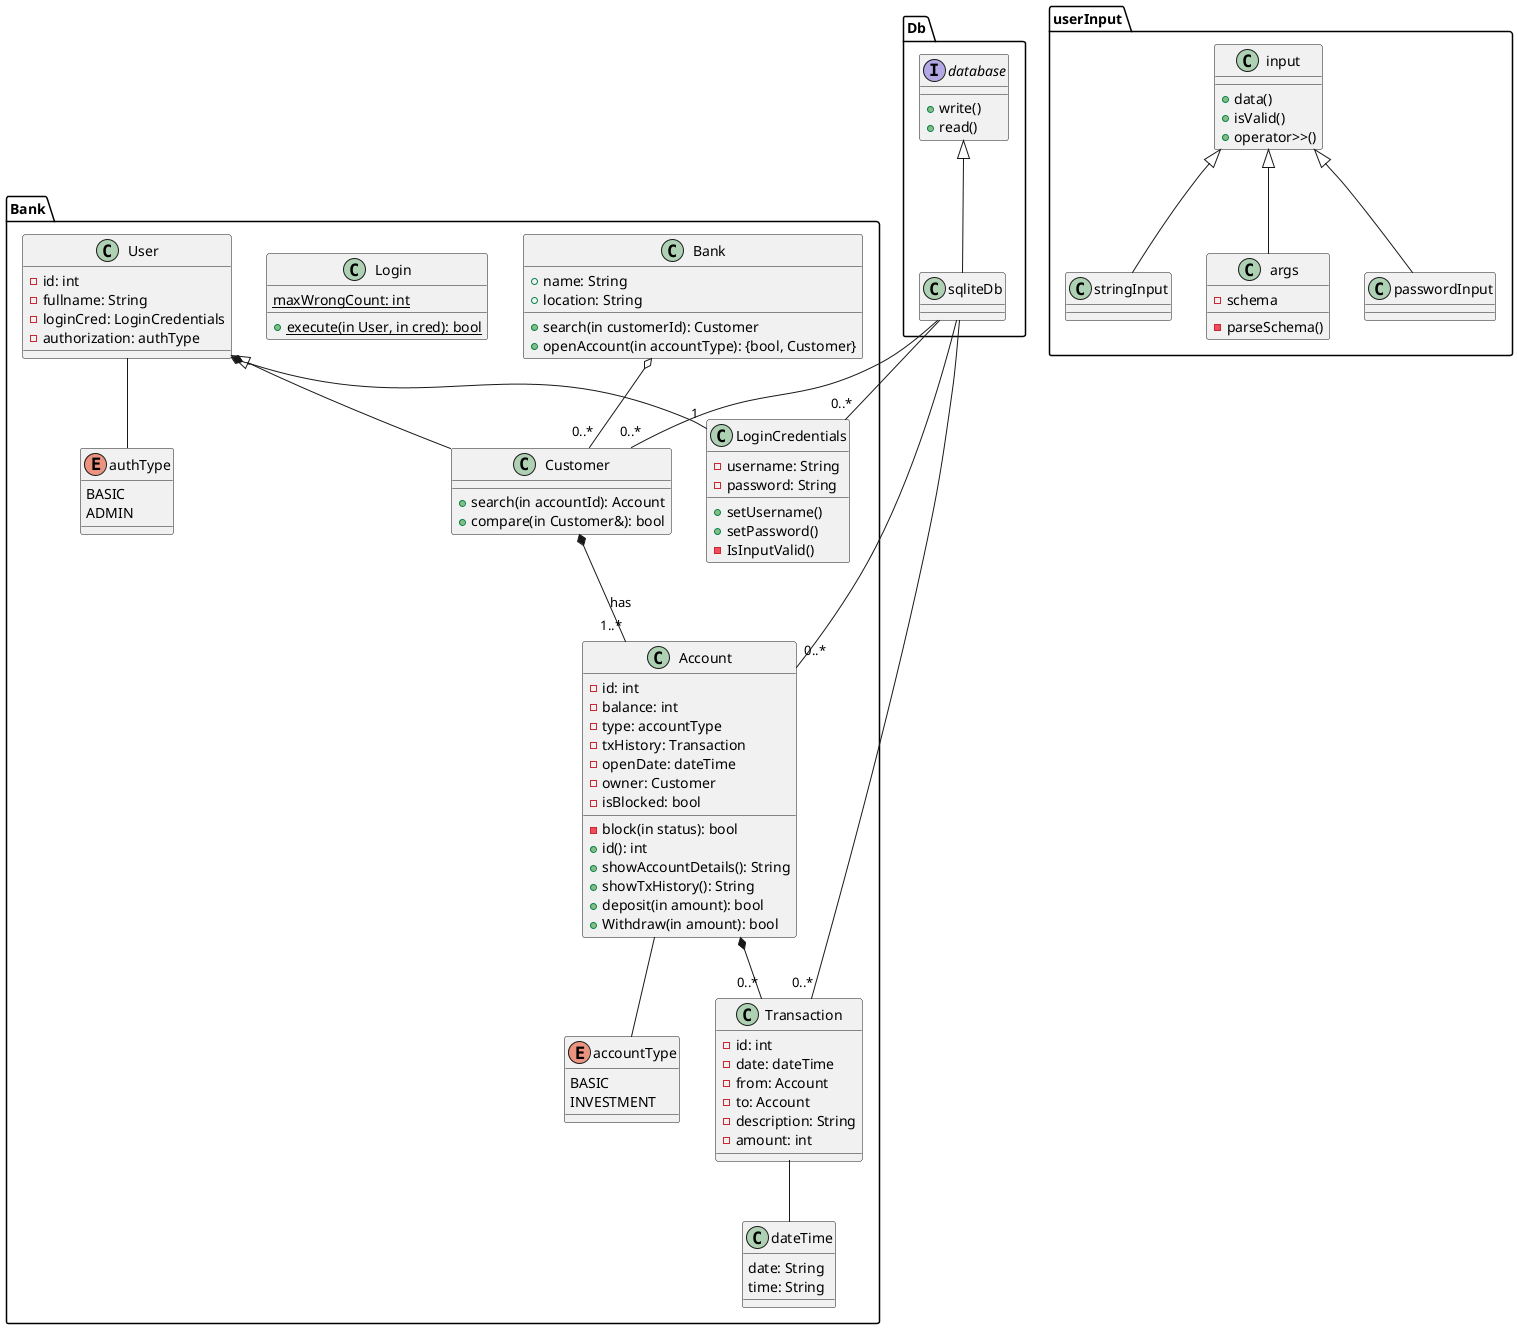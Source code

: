 @startuml

package Bank {
    class Bank {
    +name: String
    +location: String
    +search(in customerId): Customer
    +openAccount(in accountType): {bool, Customer}
}

Bank o-- "0..*" Customer

class Login {
    {static} maxWrongCount: int

    {static} +execute(in User, in cred): bool
}

class LoginCredentials {
    -username: String
    -password: String
    +setUsername()
    +setPassword()
    -IsInputValid()
}

class User {
    -id: int
    -fullname: String
    -loginCred: LoginCredentials
    -authorization: authType
}

enum authType {
    BASIC
    ADMIN
}

User -- authType
User <|-- Customer
User *--"1" LoginCredentials

class Customer {    
    +search(in accountId): Account
    +compare(in Customer&): bool
}

Customer *-- "1..*" Account: has

class Account {
    -id: int
    -balance: int
    -type: accountType
    -txHistory: Transaction
    -openDate: dateTime
    -owner: Customer
    -isBlocked: bool

    -block(in status): bool
    +id(): int
    +showAccountDetails(): String
    +showTxHistory(): String
    +deposit(in amount): bool
    +Withdraw(in amount): bool
}

Account -- accountType
Account *-- "0..*" Transaction

class Transaction {
    -id: int
    -date: dateTime
    -from: Account
    -to: Account
    -description: String
    -amount: int
}

Transaction -- dateTime

class dateTime {
    date: String
    time: String
}

enum accountType {
  BASIC
  INVESTMENT
}
}

package Db {
    interface database {
        +write()
        +read()
    }

    database <|-- sqliteDb

    sqliteDb -- "0..*" Account
    sqliteDb -- "0..*" Customer
    sqliteDb -- "0..*" Transaction
    sqliteDb -- "0..*" LoginCredentials
}

package userInput {
    class input {
        +data()
        +isValid()
        +operator>>()
    }
    class args {
        -schema
        -parseSchema()
    }
    class passwordInput{}
    class stringInput{}

    input <|-- args
    input <|-- passwordInput
    input <|-- stringInput
}



@enduml